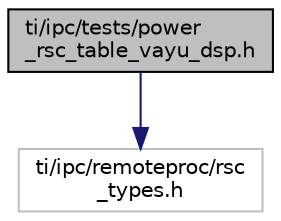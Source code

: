 digraph "ti/ipc/tests/power_rsc_table_vayu_dsp.h"
{
  edge [fontname="Helvetica",fontsize="10",labelfontname="Helvetica",labelfontsize="10"];
  node [fontname="Helvetica",fontsize="10",shape=record];
  Node1 [label="ti/ipc/tests/power\l_rsc_table_vayu_dsp.h",height=0.2,width=0.4,color="black", fillcolor="grey75", style="filled", fontcolor="black"];
  Node1 -> Node2 [color="midnightblue",fontsize="10",style="solid",fontname="Helvetica"];
  Node2 [label="ti/ipc/remoteproc/rsc\l_types.h",height=0.2,width=0.4,color="grey75", fillcolor="white", style="filled"];
}
